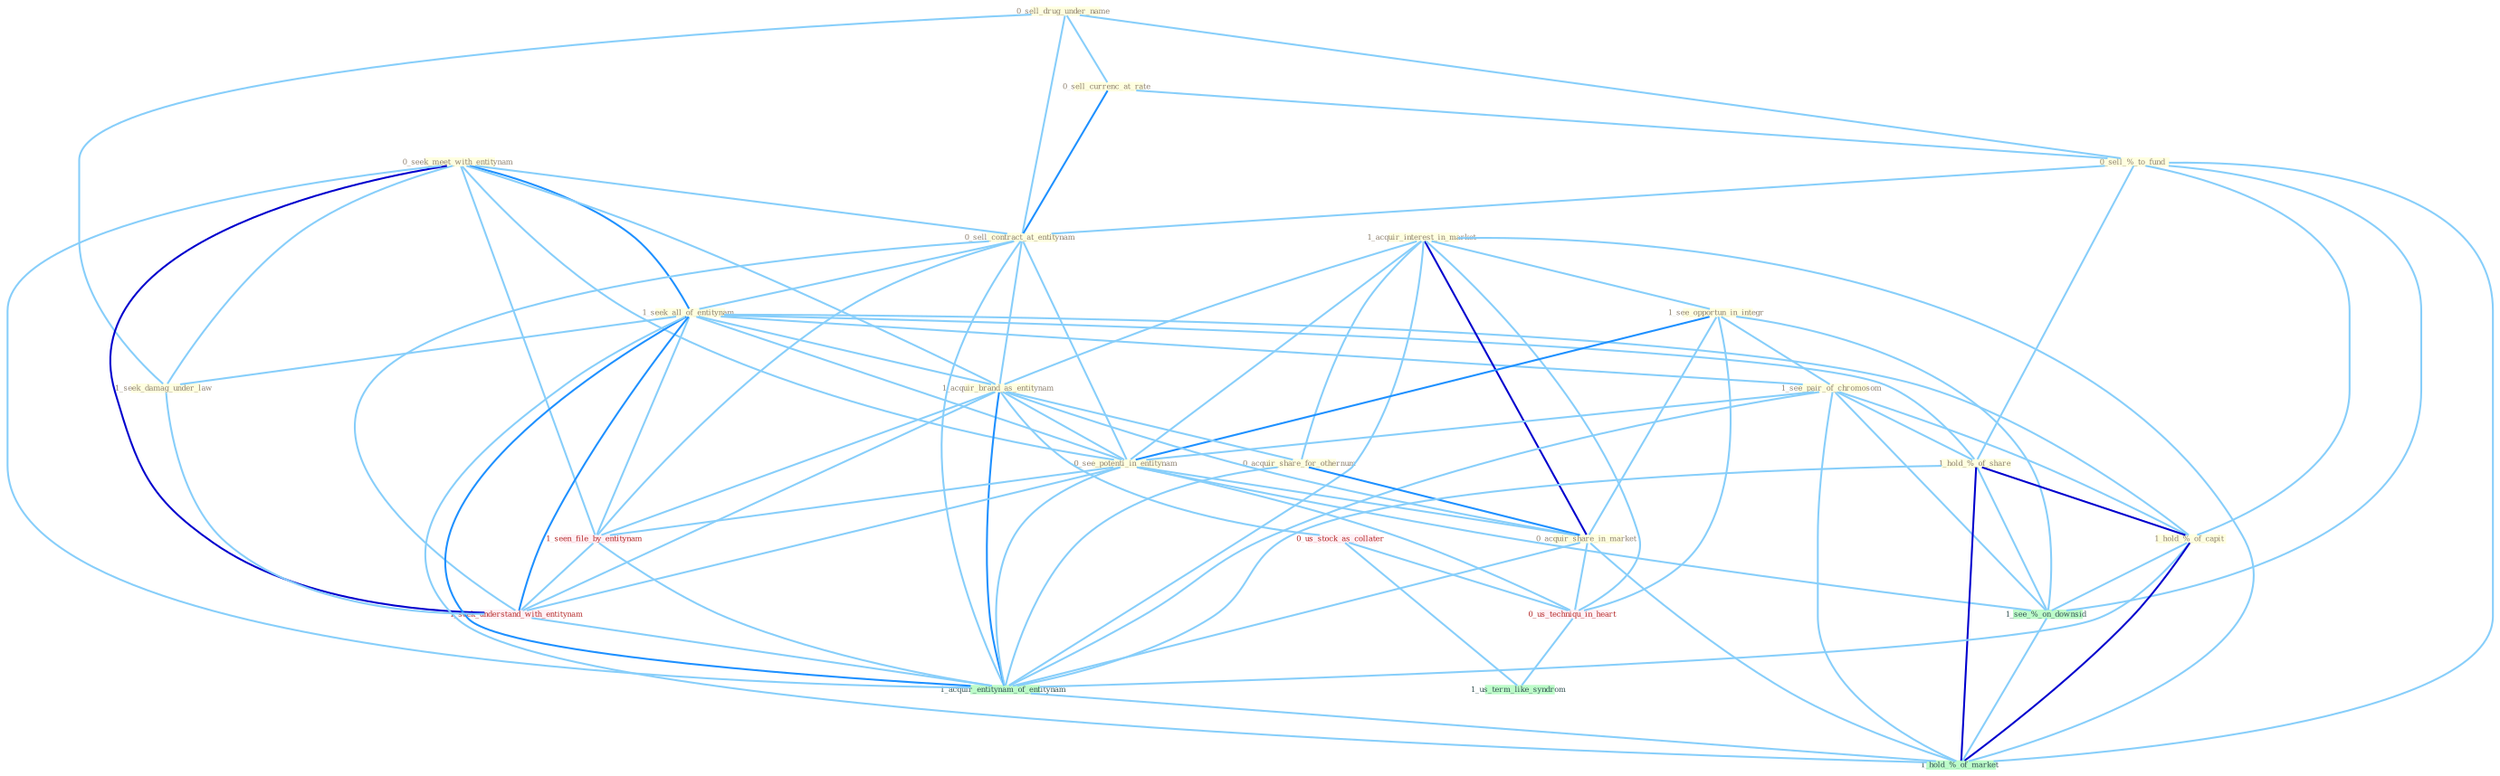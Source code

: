 Graph G{ 
    node
    [shape=polygon,style=filled,width=.5,height=.06,color="#BDFCC9",fixedsize=true,fontsize=4,
    fontcolor="#2f4f4f"];
    {node
    [color="#ffffe0", fontcolor="#8b7d6b"] "0_sell_drug_under_name " "0_seek_meet_with_entitynam " "0_sell_currenc_at_rate " "0_sell_%_to_fund " "0_sell_contract_at_entitynam " "1_seek_all_of_entitynam " "1_acquir_interest_in_market " "1_see_opportun_in_integr " "1_seek_damag_under_law " "1_see_pair_of_chromosom " "1_acquir_brand_as_entitynam " "0_acquir_share_for_othernum " "0_see_potenti_in_entitynam " "0_acquir_share_in_market " "1_hold_%_of_share " "1_hold_%_of_capit "}
{node [color="#fff0f5", fontcolor="#b22222"] "1_seen_file_by_entitynam " "0_us_stock_as_collater " "1_seek_understand_with_entitynam " "0_us_techniqu_in_heart "}
edge [color="#B0E2FF"];

	"0_sell_drug_under_name " -- "0_sell_currenc_at_rate " [w="1", color="#87cefa" ];
	"0_sell_drug_under_name " -- "0_sell_%_to_fund " [w="1", color="#87cefa" ];
	"0_sell_drug_under_name " -- "0_sell_contract_at_entitynam " [w="1", color="#87cefa" ];
	"0_sell_drug_under_name " -- "1_seek_damag_under_law " [w="1", color="#87cefa" ];
	"0_seek_meet_with_entitynam " -- "0_sell_contract_at_entitynam " [w="1", color="#87cefa" ];
	"0_seek_meet_with_entitynam " -- "1_seek_all_of_entitynam " [w="2", color="#1e90ff" , len=0.8];
	"0_seek_meet_with_entitynam " -- "1_seek_damag_under_law " [w="1", color="#87cefa" ];
	"0_seek_meet_with_entitynam " -- "1_acquir_brand_as_entitynam " [w="1", color="#87cefa" ];
	"0_seek_meet_with_entitynam " -- "0_see_potenti_in_entitynam " [w="1", color="#87cefa" ];
	"0_seek_meet_with_entitynam " -- "1_seen_file_by_entitynam " [w="1", color="#87cefa" ];
	"0_seek_meet_with_entitynam " -- "1_seek_understand_with_entitynam " [w="3", color="#0000cd" , len=0.6];
	"0_seek_meet_with_entitynam " -- "1_acquir_entitynam_of_entitynam " [w="1", color="#87cefa" ];
	"0_sell_currenc_at_rate " -- "0_sell_%_to_fund " [w="1", color="#87cefa" ];
	"0_sell_currenc_at_rate " -- "0_sell_contract_at_entitynam " [w="2", color="#1e90ff" , len=0.8];
	"0_sell_%_to_fund " -- "0_sell_contract_at_entitynam " [w="1", color="#87cefa" ];
	"0_sell_%_to_fund " -- "1_hold_%_of_share " [w="1", color="#87cefa" ];
	"0_sell_%_to_fund " -- "1_hold_%_of_capit " [w="1", color="#87cefa" ];
	"0_sell_%_to_fund " -- "1_see_%_on_downsid " [w="1", color="#87cefa" ];
	"0_sell_%_to_fund " -- "1_hold_%_of_market " [w="1", color="#87cefa" ];
	"0_sell_contract_at_entitynam " -- "1_seek_all_of_entitynam " [w="1", color="#87cefa" ];
	"0_sell_contract_at_entitynam " -- "1_acquir_brand_as_entitynam " [w="1", color="#87cefa" ];
	"0_sell_contract_at_entitynam " -- "0_see_potenti_in_entitynam " [w="1", color="#87cefa" ];
	"0_sell_contract_at_entitynam " -- "1_seen_file_by_entitynam " [w="1", color="#87cefa" ];
	"0_sell_contract_at_entitynam " -- "1_seek_understand_with_entitynam " [w="1", color="#87cefa" ];
	"0_sell_contract_at_entitynam " -- "1_acquir_entitynam_of_entitynam " [w="1", color="#87cefa" ];
	"1_seek_all_of_entitynam " -- "1_seek_damag_under_law " [w="1", color="#87cefa" ];
	"1_seek_all_of_entitynam " -- "1_see_pair_of_chromosom " [w="1", color="#87cefa" ];
	"1_seek_all_of_entitynam " -- "1_acquir_brand_as_entitynam " [w="1", color="#87cefa" ];
	"1_seek_all_of_entitynam " -- "0_see_potenti_in_entitynam " [w="1", color="#87cefa" ];
	"1_seek_all_of_entitynam " -- "1_hold_%_of_share " [w="1", color="#87cefa" ];
	"1_seek_all_of_entitynam " -- "1_hold_%_of_capit " [w="1", color="#87cefa" ];
	"1_seek_all_of_entitynam " -- "1_seen_file_by_entitynam " [w="1", color="#87cefa" ];
	"1_seek_all_of_entitynam " -- "1_seek_understand_with_entitynam " [w="2", color="#1e90ff" , len=0.8];
	"1_seek_all_of_entitynam " -- "1_acquir_entitynam_of_entitynam " [w="2", color="#1e90ff" , len=0.8];
	"1_seek_all_of_entitynam " -- "1_hold_%_of_market " [w="1", color="#87cefa" ];
	"1_acquir_interest_in_market " -- "1_see_opportun_in_integr " [w="1", color="#87cefa" ];
	"1_acquir_interest_in_market " -- "1_acquir_brand_as_entitynam " [w="1", color="#87cefa" ];
	"1_acquir_interest_in_market " -- "0_acquir_share_for_othernum " [w="1", color="#87cefa" ];
	"1_acquir_interest_in_market " -- "0_see_potenti_in_entitynam " [w="1", color="#87cefa" ];
	"1_acquir_interest_in_market " -- "0_acquir_share_in_market " [w="3", color="#0000cd" , len=0.6];
	"1_acquir_interest_in_market " -- "1_acquir_entitynam_of_entitynam " [w="1", color="#87cefa" ];
	"1_acquir_interest_in_market " -- "0_us_techniqu_in_heart " [w="1", color="#87cefa" ];
	"1_acquir_interest_in_market " -- "1_hold_%_of_market " [w="1", color="#87cefa" ];
	"1_see_opportun_in_integr " -- "1_see_pair_of_chromosom " [w="1", color="#87cefa" ];
	"1_see_opportun_in_integr " -- "0_see_potenti_in_entitynam " [w="2", color="#1e90ff" , len=0.8];
	"1_see_opportun_in_integr " -- "0_acquir_share_in_market " [w="1", color="#87cefa" ];
	"1_see_opportun_in_integr " -- "0_us_techniqu_in_heart " [w="1", color="#87cefa" ];
	"1_see_opportun_in_integr " -- "1_see_%_on_downsid " [w="1", color="#87cefa" ];
	"1_seek_damag_under_law " -- "1_seek_understand_with_entitynam " [w="1", color="#87cefa" ];
	"1_see_pair_of_chromosom " -- "0_see_potenti_in_entitynam " [w="1", color="#87cefa" ];
	"1_see_pair_of_chromosom " -- "1_hold_%_of_share " [w="1", color="#87cefa" ];
	"1_see_pair_of_chromosom " -- "1_hold_%_of_capit " [w="1", color="#87cefa" ];
	"1_see_pair_of_chromosom " -- "1_acquir_entitynam_of_entitynam " [w="1", color="#87cefa" ];
	"1_see_pair_of_chromosom " -- "1_see_%_on_downsid " [w="1", color="#87cefa" ];
	"1_see_pair_of_chromosom " -- "1_hold_%_of_market " [w="1", color="#87cefa" ];
	"1_acquir_brand_as_entitynam " -- "0_acquir_share_for_othernum " [w="1", color="#87cefa" ];
	"1_acquir_brand_as_entitynam " -- "0_see_potenti_in_entitynam " [w="1", color="#87cefa" ];
	"1_acquir_brand_as_entitynam " -- "0_acquir_share_in_market " [w="1", color="#87cefa" ];
	"1_acquir_brand_as_entitynam " -- "1_seen_file_by_entitynam " [w="1", color="#87cefa" ];
	"1_acquir_brand_as_entitynam " -- "0_us_stock_as_collater " [w="1", color="#87cefa" ];
	"1_acquir_brand_as_entitynam " -- "1_seek_understand_with_entitynam " [w="1", color="#87cefa" ];
	"1_acquir_brand_as_entitynam " -- "1_acquir_entitynam_of_entitynam " [w="2", color="#1e90ff" , len=0.8];
	"0_acquir_share_for_othernum " -- "0_acquir_share_in_market " [w="2", color="#1e90ff" , len=0.8];
	"0_acquir_share_for_othernum " -- "1_acquir_entitynam_of_entitynam " [w="1", color="#87cefa" ];
	"0_see_potenti_in_entitynam " -- "0_acquir_share_in_market " [w="1", color="#87cefa" ];
	"0_see_potenti_in_entitynam " -- "1_seen_file_by_entitynam " [w="1", color="#87cefa" ];
	"0_see_potenti_in_entitynam " -- "1_seek_understand_with_entitynam " [w="1", color="#87cefa" ];
	"0_see_potenti_in_entitynam " -- "1_acquir_entitynam_of_entitynam " [w="1", color="#87cefa" ];
	"0_see_potenti_in_entitynam " -- "0_us_techniqu_in_heart " [w="1", color="#87cefa" ];
	"0_see_potenti_in_entitynam " -- "1_see_%_on_downsid " [w="1", color="#87cefa" ];
	"0_acquir_share_in_market " -- "1_acquir_entitynam_of_entitynam " [w="1", color="#87cefa" ];
	"0_acquir_share_in_market " -- "0_us_techniqu_in_heart " [w="1", color="#87cefa" ];
	"0_acquir_share_in_market " -- "1_hold_%_of_market " [w="1", color="#87cefa" ];
	"1_hold_%_of_share " -- "1_hold_%_of_capit " [w="3", color="#0000cd" , len=0.6];
	"1_hold_%_of_share " -- "1_acquir_entitynam_of_entitynam " [w="1", color="#87cefa" ];
	"1_hold_%_of_share " -- "1_see_%_on_downsid " [w="1", color="#87cefa" ];
	"1_hold_%_of_share " -- "1_hold_%_of_market " [w="3", color="#0000cd" , len=0.6];
	"1_hold_%_of_capit " -- "1_acquir_entitynam_of_entitynam " [w="1", color="#87cefa" ];
	"1_hold_%_of_capit " -- "1_see_%_on_downsid " [w="1", color="#87cefa" ];
	"1_hold_%_of_capit " -- "1_hold_%_of_market " [w="3", color="#0000cd" , len=0.6];
	"1_seen_file_by_entitynam " -- "1_seek_understand_with_entitynam " [w="1", color="#87cefa" ];
	"1_seen_file_by_entitynam " -- "1_acquir_entitynam_of_entitynam " [w="1", color="#87cefa" ];
	"0_us_stock_as_collater " -- "0_us_techniqu_in_heart " [w="1", color="#87cefa" ];
	"0_us_stock_as_collater " -- "1_us_term_like_syndrom " [w="1", color="#87cefa" ];
	"1_seek_understand_with_entitynam " -- "1_acquir_entitynam_of_entitynam " [w="1", color="#87cefa" ];
	"1_acquir_entitynam_of_entitynam " -- "1_hold_%_of_market " [w="1", color="#87cefa" ];
	"0_us_techniqu_in_heart " -- "1_us_term_like_syndrom " [w="1", color="#87cefa" ];
	"1_see_%_on_downsid " -- "1_hold_%_of_market " [w="1", color="#87cefa" ];
}